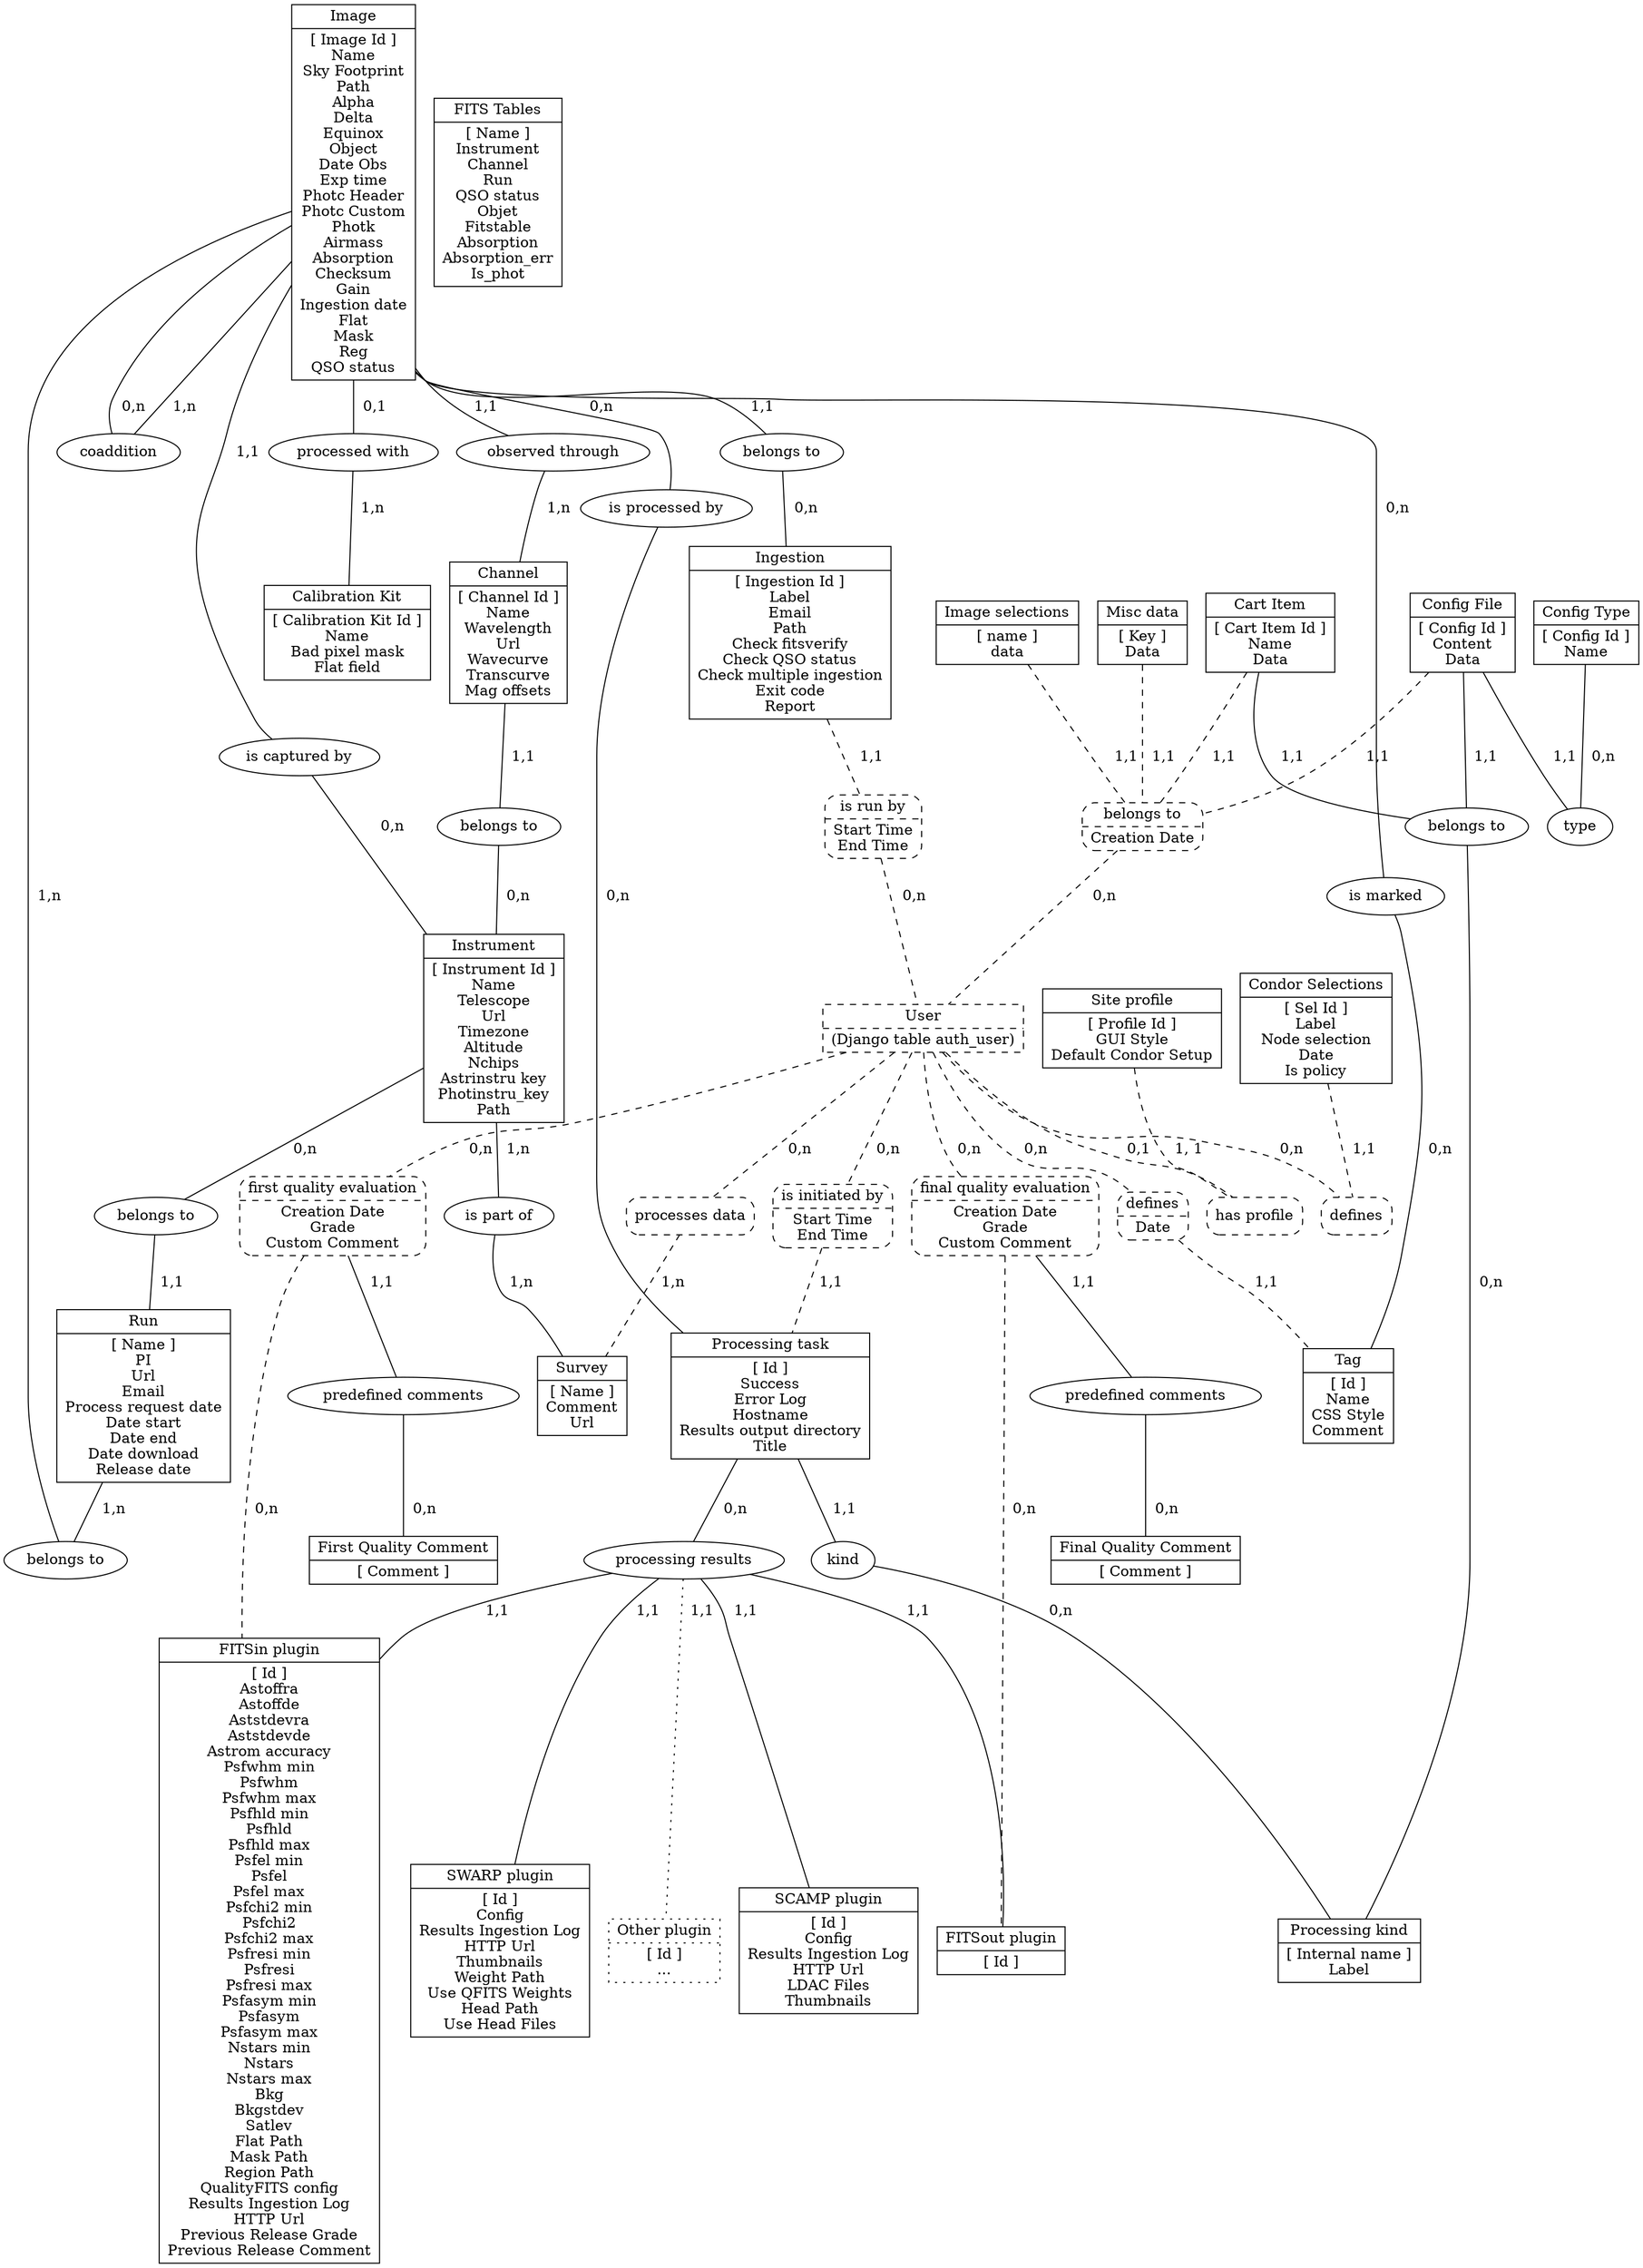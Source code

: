 /*
 * Youpi's MCD graph
 *
 */
graph mcd { 
	labeldistance = 40.0;
	/* node [style=rounded] */

	/* Entities */
	node [shape=record];
	calib [label="{ Calibration Kit | [ Calibration Kit Id ]\nName\nBad pixel mask\nFlat field }"];
	cartitem [label="{ Cart Item | [ Cart Item Id ]\nName\nData }"];
	channel [label="{ Channel | [ Channel Id ]\nName\nWavelength\nUrl\nWavecurve\nTranscurve\nMag offsets }"];
	configfile [label="{ Config File | [ Config Id ]\nContent\nData }"];
	configtype [label="{ Config Type | [ Config Id ]\nName }"];
	fitstables [label="{ FITS Tables | [ Name ]\nInstrument\nChannel\nRun\nQSO status\nObjet\nFitstable\nAbsorption\nAbsorption_err\nIs_phot }"];
	image [label="{ Image | [ Image Id ]\nName\nSky Footprint\nPath\nAlpha\nDelta\nEquinox\nObject\nDate Obs\nExp time\nPhotc Header\nPhotc Custom\nPhotk\nAirmass\nAbsorption\nChecksum\nGain\nIngestion date\nFlat\nMask\nReg\nQSO status }"];
	imageselections [label="{ Image selections | [ name ]\ndata }"];
	ingestion [label="{ Ingestion | [ Ingestion Id ]\nLabel\nEmail\nPath\nCheck fitsverify\nCheck QSO status\nCheck multiple ingestion\nExit code\nReport }"];
	instrument [label="{ Instrument | [ Instrument Id ]\nName\nTelescope\nUrl\nTimezone\nAltitude\nNchips\nAstrinstru key\nPhotinstru_key\nPath }"];
	miscdata [label="{ Misc data | [ Key ]\nData }"];
	run [label="{ Run | [ Name ]\nPI\nUrl\nEmail\nProcess request date\nDate start\nDate end\nDate download\nRelease date }"];
	survey [label="{ Survey | [ Name ]\nComment\nUrl}"];
	authuser [label="{ User | (Django table auth_user) }", style=dashed];
	task [label="{ Processing task | [ Id ]\nSuccess\nError Log\nHostname\nResults output directory\nTitle }"];
	processingkind [label="{ Processing kind | [ Internal name ]\nLabel }"];
	pluginfitsin [label="{ FITSin plugin | [ Id ]\nAstoffra\nAstoffde\nAststdevra\nAststdevde\nAstrom accuracy\nPsfwhm min\nPsfwhm\nPsfwhm max\nPsfhld min\nPsfhld\nPsfhld max\nPsfel min\nPsfel\nPsfel max\nPsfchi2 min\nPsfchi2\nPsfchi2 max\nPsfresi min\nPsfresi\nPsfresi max\nPsfasym min\nPsfasym\nPsfasym max\nNstars min\nNstars\nNstars max\nBkg\nBkgstdev\nSatlev\nFlat Path\nMask Path\nRegion Path\nQualityFITS config\nResults Ingestion Log\nHTTP Url\nPrevious Release Grade\nPrevious Release Comment }"];
	pluginfitsout [label="{ FITSout plugin | [ Id ] }"];
	pluginscamp [label="{ SCAMP plugin | [ Id ]\nConfig\nResults Ingestion Log\nHTTP Url\nLDAC Files\nThumbnails }"];
	pluginswarp [label="{ SWARP plugin | [ Id ]\nConfig\nResults Ingestion Log\nHTTP Url\nThumbnails\nWeight Path\nUse QFITS Weights\nHead Path\nUse Head Files }"];
	pluginother [label="{ Other plugin | [ Id ]\n... }",style=dotted];
	firstqcomment [label="{ First Quality Comment | [ Comment ]}"];
	finalqcomment [label="{ Final Quality Comment | [ Comment ]}"];
	siteprofile [label="{ Site profile | [ Profile Id ]\nGUI Style\nDefault Condor Setup}"];
	condornodesel [label="{ Condor Selections | [ Sel Id ]\nLabel\nNode selection\nDate\nIs policy}"];
	tag [label="{ Tag | [ Id ]\nName\nCSS Style\nComment}"];

	/* Relations */
	node [shape=ellipse];
	node4 [label="belongs to"];
	node5 [label="belongs to"];
	node6 [label="is part of"];
	node7 [label="belongs to"];
	node8 [label="belongs to"];
	node10 [label="coaddition"];
	node12 [label="observed through"];
	node13 [label="processed with"];
	node14 [label="is captured by"];
	node15 [label="{ is run by | Start Time\nEnd Time}", style=dashed, shape=Mrecord];
	node17 [label="is processed by"];
	node18 [label="{ is initiated by | Start Time\nEnd Time}", style=dashed, shape=Mrecord];
	node19 [label="kind"];
	node21 [label="belongs to"];
	node22 [label="{ belongs to | Creation Date}", style=dashed, shape=Mrecord];
	node23 [label="processing results"];
	node24 [label="{ first quality evaluation | Creation Date\nGrade\nCustom Comment }", style=dashed, shape=Mrecord];
	node25 [label="{ final quality evaluation | Creation Date\nGrade\nCustom Comment }", style=dashed, shape=Mrecord];
	node26 [label="predefined comments"];
	node27 [label="predefined comments"];
	node28 [label="has profile", style=dashed, shape=Mrecord];
	node29 [label="defines", style=dashed, shape=Mrecord];
	node30 [label="processes data", style=dashed, shape=Mrecord];
	node31 [label="is marked"];
	node32 [label="{ defines | Date }", style=dashed, shape=Mrecord];
	node33 [label="type"];

	/* Links */
	run -- node4 [label="  1,n"];
	node4 -- image [label="  1,n"]; 

	authuser -- node30 [label="  0,n", style=dashed]; 
	node30 -- survey [label="  1,n", style=dashed]; 

	instrument -- node5 [label="  0,n"]; 
	node5 -- run [label="  1,1"]; 

	instrument -- node6 [label="  1,n"];
	node6 -- survey [label="  1,n"];

	image -- node7 [label="  1,1"];
	node7 -- ingestion [label="  0,n"];

	channel -- node8 [label="  1,1"];
	node8 -- instrument [label="  0,n"];

	image -- node10 [label="  0,n"];
	node10 -- image [label="  1,n"];

	image -- node12 [label="  1,1"];
	node12 -- channel [label="  1,n"];

	image -- node31 [label="  0,n"];
	node31 -- tag [label="  0,n"];

	image -- node13 [label="  0,1"];
	node13 -- calib [label="  1,n"];

	task -- node23 [label="  0,n"];
	node23 -- pluginfitsin [label="  1,1"];
	node23 -- pluginfitsout [label="  1,1"];
	node23 -- pluginscamp [label="  1,1"];
	node23 -- pluginswarp [label="  1,1"];
	node23 -- pluginother [label="  1,1", style=dotted];

	siteprofile -- node28 [label="  1, 1", style=dashed];
	authuser -- node28 [label="  0,1", style=dashed];

	condornodesel -- node29 [label="  1,1", style=dashed];
	authuser -- node29 [label="  0,n", style=dashed];

	image -- node14 [label="  1,1"];
	node14 -- instrument [label="  0,n"];

	ingestion -- node15 [label="  1,1", style=dashed];
	node15 -- authuser [label="  0,n", style=dashed];

	cartitem -- node22 [label="  1,1", style=dashed];
	cartitem -- node21 [label="  1,1"];

	image -- node17 [label="  0,n"];
	node17 -- task [label="  0,n"];

	authuser -- node18 [label="  0,n", style=dashed];
	node18 -- task [label="  1,1", style=dashed];

	task -- node19 [label="  1,1"];
	node19 -- processingkind [label="  0,n"];

	configfile -- node21 [label="  1,1"];
	node21 -- processingkind [label="  0,n"];

	configfile -- node22 [label="  1,1", style=dashed];
	imageselections -- node22 [label="  1,1", style=dashed];
	miscdata -- node22 [label="  1,1", style=dashed];
	node22 -- authuser [label="  0,n", style=dashed];

	configfile -- node33 [label="  1,1"];
	configtype -- node33 [label="  0,n"];

	authuser -- node32 [label="  0,n", style=dashed];
	node32 -- tag [label="  1,1", style=dashed];

	authuser -- node24 [label="  0,n", style=dashed];
	node24 -- pluginfitsin [label="  0,n", style=dashed];

	authuser -- node25 [label="  0,n", style=dashed];
	node25 -- pluginfitsout [label="  0,n", style=dashed];

	node24 -- node26 [label="  1,1"];
	node26 -- firstqcomment [label="  0,n"];

	node25 -- node27 [label="  1,1"];
	node27 -- finalqcomment [label="  0,n"];

} 
